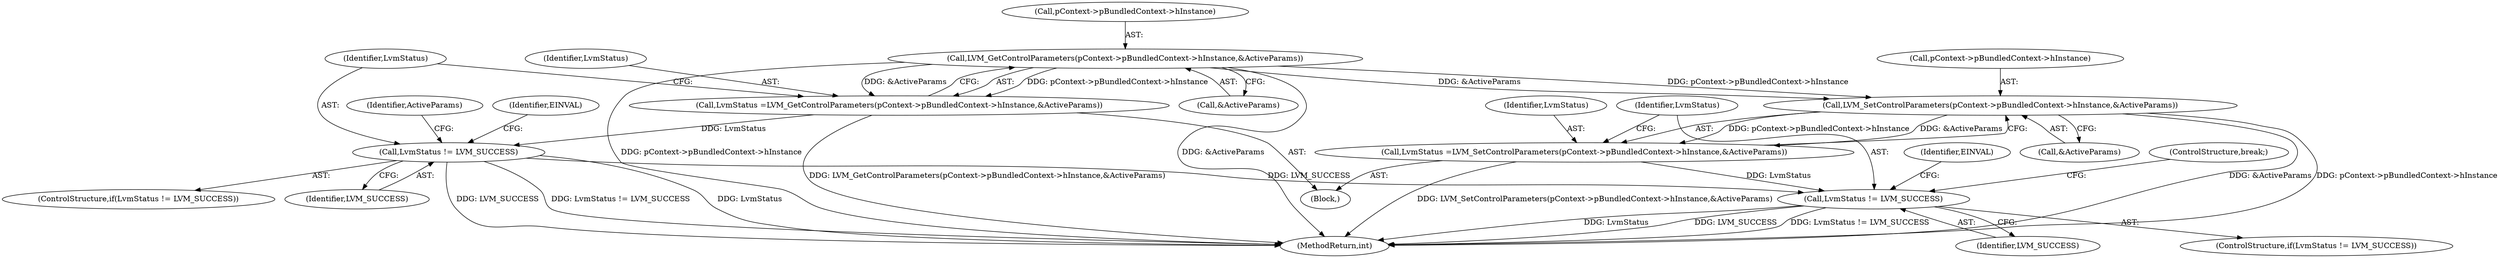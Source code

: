digraph "0_Android_aeea52da00d210587fb3ed895de3d5f2e0264c88_4@pointer" {
"1001373" [label="(Call,LVM_GetControlParameters(pContext->pBundledContext->hInstance,&ActiveParams))"];
"1001371" [label="(Call,LvmStatus =LVM_GetControlParameters(pContext->pBundledContext->hInstance,&ActiveParams))"];
"1001382" [label="(Call,LvmStatus != LVM_SUCCESS)"];
"1001409" [label="(Call,LvmStatus != LVM_SUCCESS)"];
"1001400" [label="(Call,LVM_SetControlParameters(pContext->pBundledContext->hInstance,&ActiveParams))"];
"1001398" [label="(Call,LvmStatus =LVM_SetControlParameters(pContext->pBundledContext->hInstance,&ActiveParams))"];
"1001414" [label="(Identifier,EINVAL)"];
"1001382" [label="(Call,LvmStatus != LVM_SUCCESS)"];
"1001399" [label="(Identifier,LvmStatus)"];
"1001387" [label="(Identifier,EINVAL)"];
"1001400" [label="(Call,LVM_SetControlParameters(pContext->pBundledContext->hInstance,&ActiveParams))"];
"1001381" [label="(ControlStructure,if(LvmStatus != LVM_SUCCESS))"];
"1001371" [label="(Call,LvmStatus =LVM_GetControlParameters(pContext->pBundledContext->hInstance,&ActiveParams))"];
"1001374" [label="(Call,pContext->pBundledContext->hInstance)"];
"1001379" [label="(Call,&ActiveParams)"];
"1001415" [label="(ControlStructure,break;)"];
"1001383" [label="(Identifier,LvmStatus)"];
"1001373" [label="(Call,LVM_GetControlParameters(pContext->pBundledContext->hInstance,&ActiveParams))"];
"1001398" [label="(Call,LvmStatus =LVM_SetControlParameters(pContext->pBundledContext->hInstance,&ActiveParams))"];
"1001401" [label="(Call,pContext->pBundledContext->hInstance)"];
"1001406" [label="(Call,&ActiveParams)"];
"1001411" [label="(Identifier,LVM_SUCCESS)"];
"1001409" [label="(Call,LvmStatus != LVM_SUCCESS)"];
"1001261" [label="(Block,)"];
"1001410" [label="(Identifier,LvmStatus)"];
"1001408" [label="(ControlStructure,if(LvmStatus != LVM_SUCCESS))"];
"1001372" [label="(Identifier,LvmStatus)"];
"1001384" [label="(Identifier,LVM_SUCCESS)"];
"1001424" [label="(MethodReturn,int)"];
"1001390" [label="(Identifier,ActiveParams)"];
"1001373" -> "1001371"  [label="AST: "];
"1001373" -> "1001379"  [label="CFG: "];
"1001374" -> "1001373"  [label="AST: "];
"1001379" -> "1001373"  [label="AST: "];
"1001371" -> "1001373"  [label="CFG: "];
"1001373" -> "1001424"  [label="DDG: pContext->pBundledContext->hInstance"];
"1001373" -> "1001424"  [label="DDG: &ActiveParams"];
"1001373" -> "1001371"  [label="DDG: pContext->pBundledContext->hInstance"];
"1001373" -> "1001371"  [label="DDG: &ActiveParams"];
"1001373" -> "1001400"  [label="DDG: pContext->pBundledContext->hInstance"];
"1001373" -> "1001400"  [label="DDG: &ActiveParams"];
"1001371" -> "1001261"  [label="AST: "];
"1001372" -> "1001371"  [label="AST: "];
"1001383" -> "1001371"  [label="CFG: "];
"1001371" -> "1001424"  [label="DDG: LVM_GetControlParameters(pContext->pBundledContext->hInstance,&ActiveParams)"];
"1001371" -> "1001382"  [label="DDG: LvmStatus"];
"1001382" -> "1001381"  [label="AST: "];
"1001382" -> "1001384"  [label="CFG: "];
"1001383" -> "1001382"  [label="AST: "];
"1001384" -> "1001382"  [label="AST: "];
"1001387" -> "1001382"  [label="CFG: "];
"1001390" -> "1001382"  [label="CFG: "];
"1001382" -> "1001424"  [label="DDG: LvmStatus"];
"1001382" -> "1001424"  [label="DDG: LVM_SUCCESS"];
"1001382" -> "1001424"  [label="DDG: LvmStatus != LVM_SUCCESS"];
"1001382" -> "1001409"  [label="DDG: LVM_SUCCESS"];
"1001409" -> "1001408"  [label="AST: "];
"1001409" -> "1001411"  [label="CFG: "];
"1001410" -> "1001409"  [label="AST: "];
"1001411" -> "1001409"  [label="AST: "];
"1001414" -> "1001409"  [label="CFG: "];
"1001415" -> "1001409"  [label="CFG: "];
"1001409" -> "1001424"  [label="DDG: LvmStatus"];
"1001409" -> "1001424"  [label="DDG: LVM_SUCCESS"];
"1001409" -> "1001424"  [label="DDG: LvmStatus != LVM_SUCCESS"];
"1001398" -> "1001409"  [label="DDG: LvmStatus"];
"1001400" -> "1001398"  [label="AST: "];
"1001400" -> "1001406"  [label="CFG: "];
"1001401" -> "1001400"  [label="AST: "];
"1001406" -> "1001400"  [label="AST: "];
"1001398" -> "1001400"  [label="CFG: "];
"1001400" -> "1001424"  [label="DDG: &ActiveParams"];
"1001400" -> "1001424"  [label="DDG: pContext->pBundledContext->hInstance"];
"1001400" -> "1001398"  [label="DDG: pContext->pBundledContext->hInstance"];
"1001400" -> "1001398"  [label="DDG: &ActiveParams"];
"1001398" -> "1001261"  [label="AST: "];
"1001399" -> "1001398"  [label="AST: "];
"1001410" -> "1001398"  [label="CFG: "];
"1001398" -> "1001424"  [label="DDG: LVM_SetControlParameters(pContext->pBundledContext->hInstance,&ActiveParams)"];
}
